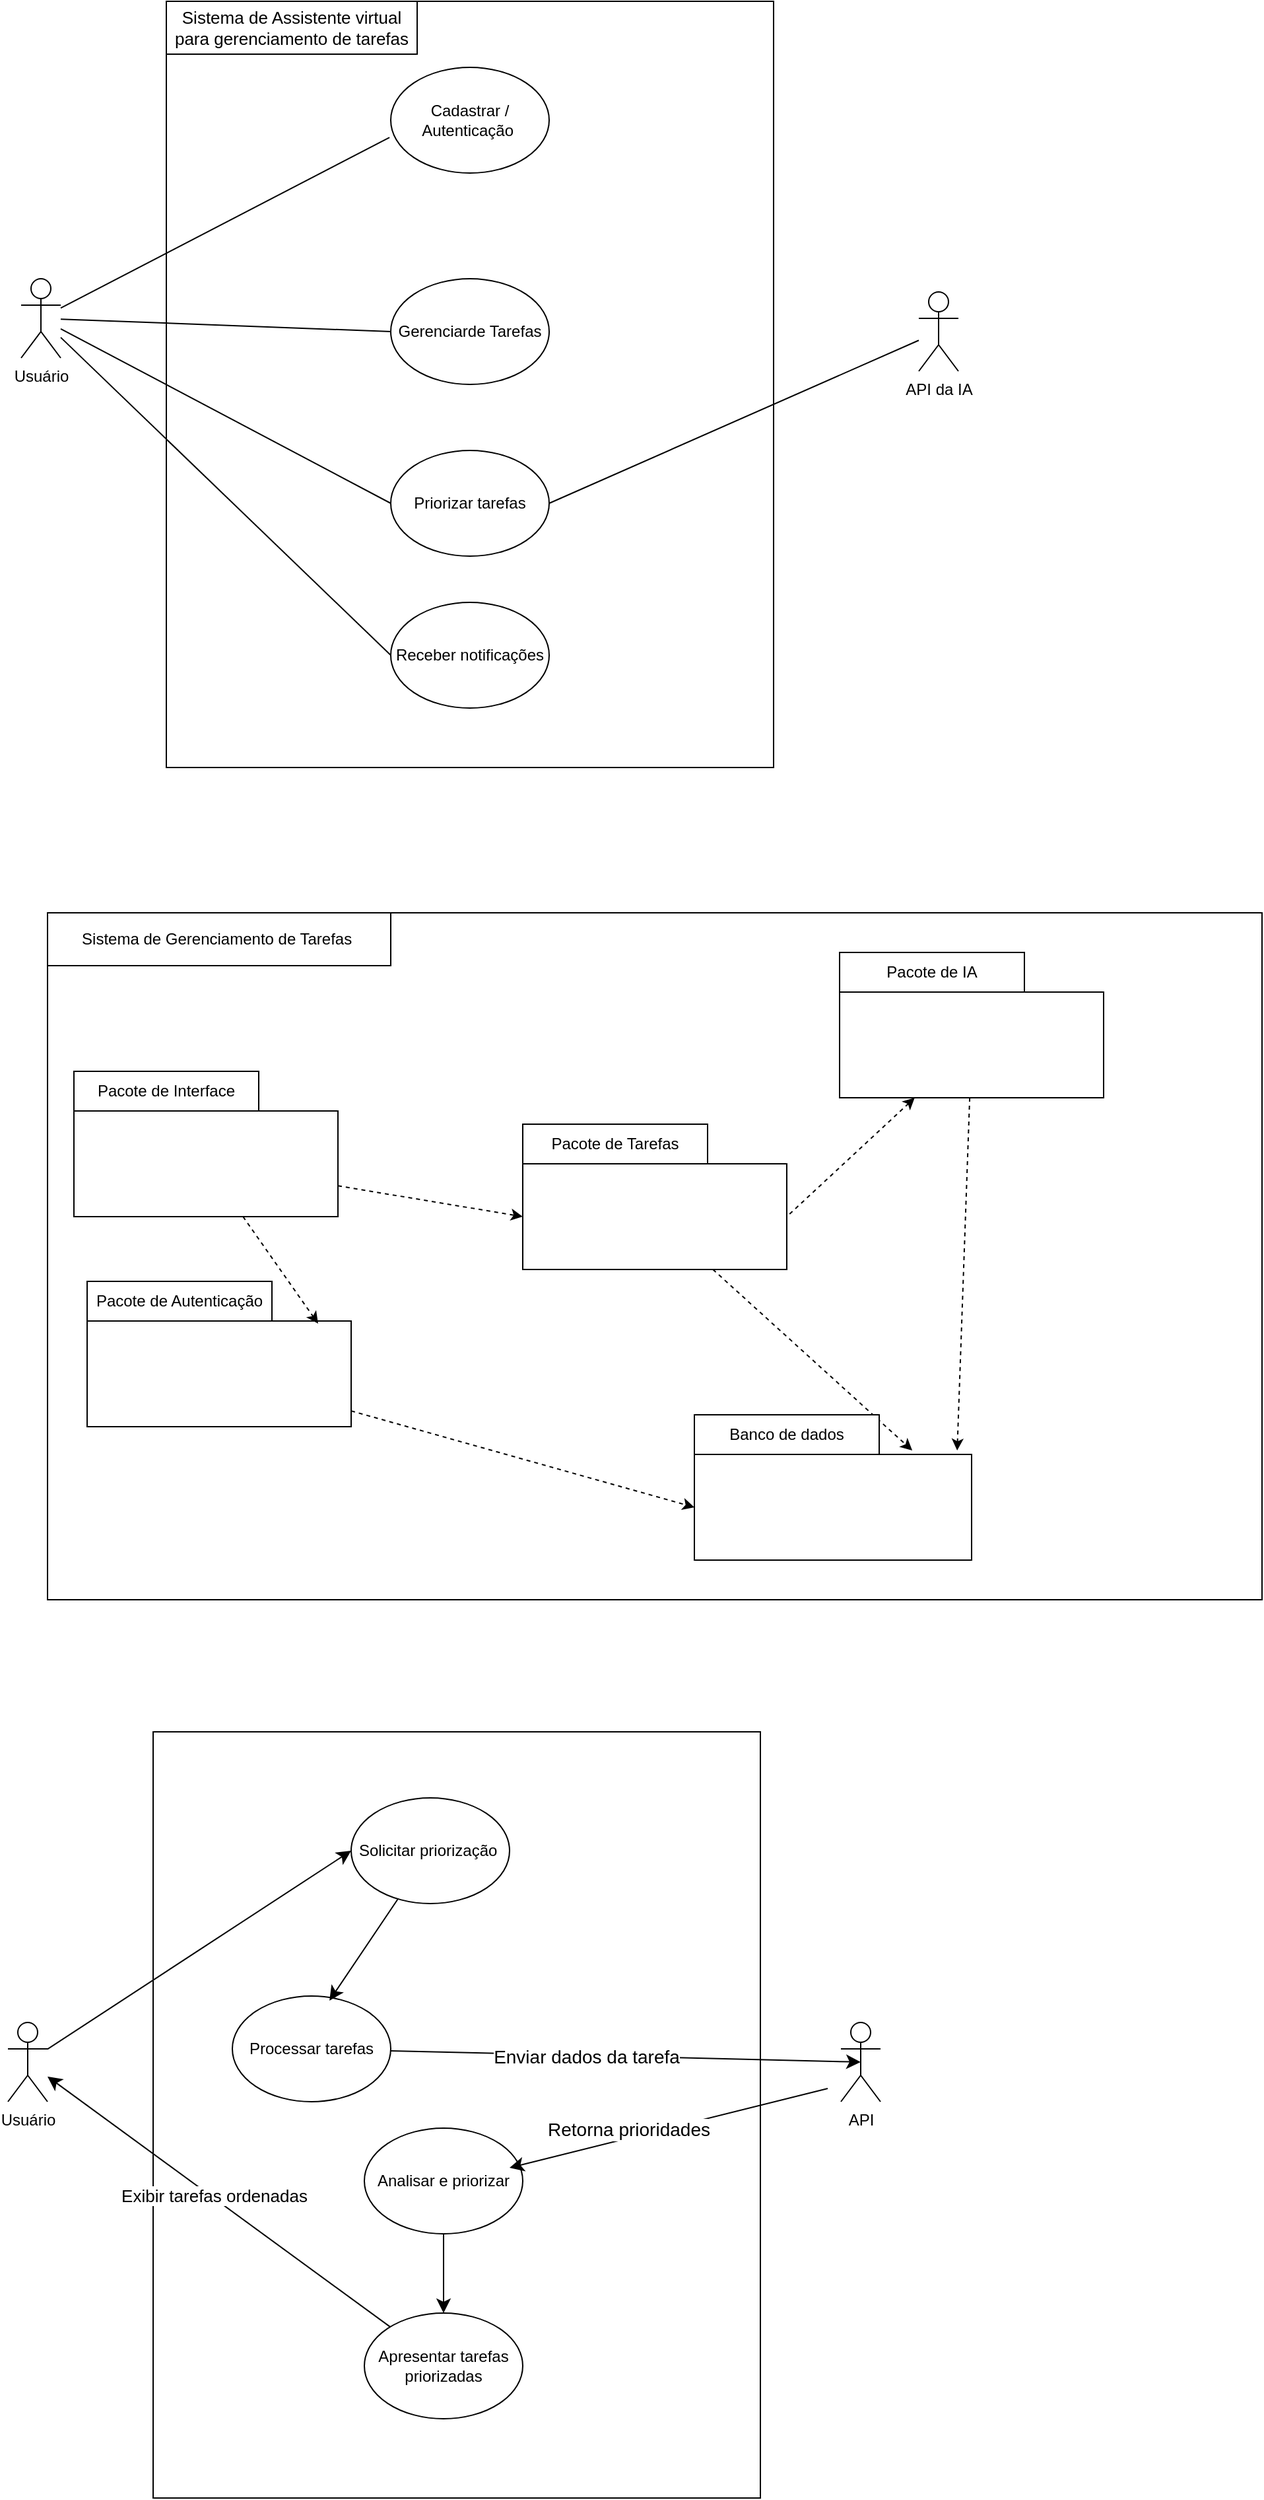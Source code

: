 <mxfile version="24.8.8">
  <diagram name="Página-1" id="xnhSj1A__kk7mviQiXZB">
    <mxGraphModel grid="1" page="1" gridSize="10" guides="1" tooltips="1" connect="1" arrows="1" fold="1" pageScale="1" pageWidth="827" pageHeight="1169" math="0" shadow="0">
      <root>
        <mxCell id="0" />
        <mxCell id="1" parent="0" />
        <mxCell id="Jh6KsuU36mjw0SWEJ8cj-1" value="" style="rounded=0;whiteSpace=wrap;html=1;" vertex="1" parent="1">
          <mxGeometry x="150" y="1400" width="460" height="580" as="geometry" />
        </mxCell>
        <mxCell id="hmejxC0yJ1-qc4BHg4bZ-14" value="" style="rounded=0;whiteSpace=wrap;html=1;" vertex="1" parent="1">
          <mxGeometry x="160" y="90" width="460" height="580" as="geometry" />
        </mxCell>
        <mxCell id="hmejxC0yJ1-qc4BHg4bZ-8" style="rounded=0;orthogonalLoop=1;jettySize=auto;html=1;entryX=0;entryY=0.5;entryDx=0;entryDy=0;endArrow=none;endFill=0;" edge="1" parent="1" source="hmejxC0yJ1-qc4BHg4bZ-1" target="hmejxC0yJ1-qc4BHg4bZ-4">
          <mxGeometry relative="1" as="geometry" />
        </mxCell>
        <mxCell id="hmejxC0yJ1-qc4BHg4bZ-9" style="rounded=0;orthogonalLoop=1;jettySize=auto;html=1;entryX=0;entryY=0.5;entryDx=0;entryDy=0;endArrow=none;endFill=0;" edge="1" parent="1" source="hmejxC0yJ1-qc4BHg4bZ-1" target="hmejxC0yJ1-qc4BHg4bZ-5">
          <mxGeometry relative="1" as="geometry" />
        </mxCell>
        <mxCell id="hmejxC0yJ1-qc4BHg4bZ-10" style="rounded=0;orthogonalLoop=1;jettySize=auto;html=1;entryX=0;entryY=0.5;entryDx=0;entryDy=0;endArrow=none;endFill=0;" edge="1" parent="1" source="hmejxC0yJ1-qc4BHg4bZ-1" target="hmejxC0yJ1-qc4BHg4bZ-6">
          <mxGeometry relative="1" as="geometry" />
        </mxCell>
        <mxCell id="hmejxC0yJ1-qc4BHg4bZ-1" value="Usuário" style="shape=umlActor;verticalLabelPosition=bottom;verticalAlign=top;html=1;outlineConnect=0;" vertex="1" parent="1">
          <mxGeometry x="50" y="300" width="30" height="60" as="geometry" />
        </mxCell>
        <mxCell id="hmejxC0yJ1-qc4BHg4bZ-13" style="rounded=0;orthogonalLoop=1;jettySize=auto;html=1;entryX=1;entryY=0.5;entryDx=0;entryDy=0;endArrow=none;endFill=0;" edge="1" parent="1" source="hmejxC0yJ1-qc4BHg4bZ-2" target="hmejxC0yJ1-qc4BHg4bZ-5">
          <mxGeometry relative="1" as="geometry" />
        </mxCell>
        <mxCell id="hmejxC0yJ1-qc4BHg4bZ-2" value="API da IA" style="shape=umlActor;verticalLabelPosition=bottom;verticalAlign=top;html=1;outlineConnect=0;" vertex="1" parent="1">
          <mxGeometry x="730" y="310" width="30" height="60" as="geometry" />
        </mxCell>
        <mxCell id="hmejxC0yJ1-qc4BHg4bZ-3" value="Cadastrar / Autenticação&amp;nbsp;" style="ellipse;whiteSpace=wrap;html=1;" vertex="1" parent="1">
          <mxGeometry x="330" y="140" width="120" height="80" as="geometry" />
        </mxCell>
        <mxCell id="hmejxC0yJ1-qc4BHg4bZ-4" value="Gerenciarde Tarefas" style="ellipse;whiteSpace=wrap;html=1;" vertex="1" parent="1">
          <mxGeometry x="330" y="300" width="120" height="80" as="geometry" />
        </mxCell>
        <mxCell id="hmejxC0yJ1-qc4BHg4bZ-5" value="Priorizar tarefas" style="ellipse;whiteSpace=wrap;html=1;" vertex="1" parent="1">
          <mxGeometry x="330" y="430" width="120" height="80" as="geometry" />
        </mxCell>
        <mxCell id="hmejxC0yJ1-qc4BHg4bZ-6" value="Receber notificações" style="ellipse;whiteSpace=wrap;html=1;" vertex="1" parent="1">
          <mxGeometry x="330" y="545" width="120" height="80" as="geometry" />
        </mxCell>
        <mxCell id="hmejxC0yJ1-qc4BHg4bZ-7" style="rounded=0;orthogonalLoop=1;jettySize=auto;html=1;entryX=-0.008;entryY=0.663;entryDx=0;entryDy=0;entryPerimeter=0;endArrow=none;endFill=0;" edge="1" parent="1" source="hmejxC0yJ1-qc4BHg4bZ-1" target="hmejxC0yJ1-qc4BHg4bZ-3">
          <mxGeometry relative="1" as="geometry" />
        </mxCell>
        <mxCell id="hmejxC0yJ1-qc4BHg4bZ-15" value="&lt;div style=&quot;&quot;&gt;&lt;span style=&quot;font-size: 13px; background-color: transparent; font-family: Arial, sans-serif; white-space-collapse: preserve;&quot;&gt;Sistema de Assistente virtual para gerenciamento de tarefas&lt;/span&gt;&lt;/div&gt;" style="rounded=0;whiteSpace=wrap;html=1;align=center;" vertex="1" parent="1">
          <mxGeometry x="160" y="90" width="190" height="40" as="geometry" />
        </mxCell>
        <mxCell id="hmejxC0yJ1-qc4BHg4bZ-18" value="" style="rounded=0;whiteSpace=wrap;html=1;" vertex="1" parent="1">
          <mxGeometry x="70" y="780" width="920" height="520" as="geometry" />
        </mxCell>
        <mxCell id="hmejxC0yJ1-qc4BHg4bZ-19" value="Sistema de Gerenciamento de Tarefas&amp;nbsp;" style="rounded=0;whiteSpace=wrap;html=1;" vertex="1" parent="1">
          <mxGeometry x="70" y="780" width="260" height="40" as="geometry" />
        </mxCell>
        <mxCell id="tkTPDbBCW89za-rj1rXC-2" style="rounded=0;orthogonalLoop=1;jettySize=auto;html=1;entryX=0;entryY=0.5;entryDx=0;entryDy=0;dashed=1;endArrow=classic;endFill=1;startArrow=none;startFill=0;" edge="1" parent="1" source="hmejxC0yJ1-qc4BHg4bZ-20" target="hmejxC0yJ1-qc4BHg4bZ-25">
          <mxGeometry relative="1" as="geometry" />
        </mxCell>
        <mxCell id="hmejxC0yJ1-qc4BHg4bZ-20" value="" style="rounded=0;whiteSpace=wrap;html=1;" vertex="1" parent="1">
          <mxGeometry x="90" y="930" width="200" height="80" as="geometry" />
        </mxCell>
        <mxCell id="hmejxC0yJ1-qc4BHg4bZ-21" value="Pacote de Interface" style="rounded=0;whiteSpace=wrap;html=1;" vertex="1" parent="1">
          <mxGeometry x="90" y="900" width="140" height="30" as="geometry" />
        </mxCell>
        <mxCell id="tkTPDbBCW89za-rj1rXC-3" style="rounded=0;orthogonalLoop=1;jettySize=auto;html=1;entryX=1;entryY=0.5;entryDx=0;entryDy=0;dashed=1;startArrow=classic;startFill=1;endArrow=none;endFill=0;" edge="1" parent="1" source="hmejxC0yJ1-qc4BHg4bZ-22" target="hmejxC0yJ1-qc4BHg4bZ-25">
          <mxGeometry relative="1" as="geometry" />
        </mxCell>
        <mxCell id="hmejxC0yJ1-qc4BHg4bZ-22" value="" style="rounded=0;whiteSpace=wrap;html=1;" vertex="1" parent="1">
          <mxGeometry x="670" y="840" width="200" height="80" as="geometry" />
        </mxCell>
        <mxCell id="tkTPDbBCW89za-rj1rXC-6" style="rounded=0;orthogonalLoop=1;jettySize=auto;html=1;entryX=0;entryY=0.5;entryDx=0;entryDy=0;startArrow=none;startFill=0;dashed=1;" edge="1" parent="1" source="hmejxC0yJ1-qc4BHg4bZ-23" target="hmejxC0yJ1-qc4BHg4bZ-24">
          <mxGeometry relative="1" as="geometry" />
        </mxCell>
        <mxCell id="hmejxC0yJ1-qc4BHg4bZ-23" value="" style="rounded=0;whiteSpace=wrap;html=1;" vertex="1" parent="1">
          <mxGeometry x="100" y="1089" width="200" height="80" as="geometry" />
        </mxCell>
        <mxCell id="hmejxC0yJ1-qc4BHg4bZ-24" value="" style="rounded=0;whiteSpace=wrap;html=1;" vertex="1" parent="1">
          <mxGeometry x="560" y="1190" width="210" height="80" as="geometry" />
        </mxCell>
        <mxCell id="tkTPDbBCW89za-rj1rXC-4" style="rounded=0;orthogonalLoop=1;jettySize=auto;html=1;entryX=0.786;entryY=-0.037;entryDx=0;entryDy=0;dashed=1;entryPerimeter=0;" edge="1" parent="1" source="hmejxC0yJ1-qc4BHg4bZ-25" target="hmejxC0yJ1-qc4BHg4bZ-24">
          <mxGeometry relative="1" as="geometry" />
        </mxCell>
        <mxCell id="hmejxC0yJ1-qc4BHg4bZ-25" value="" style="rounded=0;whiteSpace=wrap;html=1;" vertex="1" parent="1">
          <mxGeometry x="430" y="970" width="200" height="80" as="geometry" />
        </mxCell>
        <mxCell id="hmejxC0yJ1-qc4BHg4bZ-26" value="Pacote de Autenticação" style="rounded=0;whiteSpace=wrap;html=1;" vertex="1" parent="1">
          <mxGeometry x="100" y="1059" width="140" height="30" as="geometry" />
        </mxCell>
        <mxCell id="hmejxC0yJ1-qc4BHg4bZ-27" value="Pacote de Tarefas" style="rounded=0;whiteSpace=wrap;html=1;" vertex="1" parent="1">
          <mxGeometry x="430" y="940" width="140" height="30" as="geometry" />
        </mxCell>
        <mxCell id="hmejxC0yJ1-qc4BHg4bZ-28" value="Pacote de IA" style="rounded=0;whiteSpace=wrap;html=1;" vertex="1" parent="1">
          <mxGeometry x="670" y="810" width="140" height="30" as="geometry" />
        </mxCell>
        <mxCell id="hmejxC0yJ1-qc4BHg4bZ-29" value="Banco de dados" style="rounded=0;whiteSpace=wrap;html=1;" vertex="1" parent="1">
          <mxGeometry x="560" y="1160" width="140" height="30" as="geometry" />
        </mxCell>
        <mxCell id="tkTPDbBCW89za-rj1rXC-1" style="rounded=0;orthogonalLoop=1;jettySize=auto;html=1;entryX=0.875;entryY=0.025;entryDx=0;entryDy=0;entryPerimeter=0;startArrow=none;startFill=0;endArrow=classic;endFill=1;dashed=1;" edge="1" parent="1" source="hmejxC0yJ1-qc4BHg4bZ-20" target="hmejxC0yJ1-qc4BHg4bZ-23">
          <mxGeometry relative="1" as="geometry" />
        </mxCell>
        <mxCell id="tkTPDbBCW89za-rj1rXC-5" style="rounded=0;orthogonalLoop=1;jettySize=auto;html=1;entryX=0.948;entryY=-0.037;entryDx=0;entryDy=0;entryPerimeter=0;dashed=1;endArrow=classic;endFill=1;startArrow=none;startFill=0;" edge="1" parent="1" source="hmejxC0yJ1-qc4BHg4bZ-22" target="hmejxC0yJ1-qc4BHg4bZ-24">
          <mxGeometry relative="1" as="geometry" />
        </mxCell>
        <mxCell id="Jh6KsuU36mjw0SWEJ8cj-8" style="edgeStyle=none;curved=1;rounded=0;orthogonalLoop=1;jettySize=auto;html=1;entryX=0;entryY=0.5;entryDx=0;entryDy=0;fontSize=12;startSize=8;endSize=8;" edge="1" parent="1" source="Jh6KsuU36mjw0SWEJ8cj-2" target="Jh6KsuU36mjw0SWEJ8cj-4">
          <mxGeometry relative="1" as="geometry" />
        </mxCell>
        <mxCell id="Jh6KsuU36mjw0SWEJ8cj-2" value="Usuário" style="shape=umlActor;verticalLabelPosition=bottom;verticalAlign=top;html=1;outlineConnect=0;" vertex="1" parent="1">
          <mxGeometry x="40" y="1620" width="30" height="60" as="geometry" />
        </mxCell>
        <mxCell id="Jh6KsuU36mjw0SWEJ8cj-3" value="API" style="shape=umlActor;verticalLabelPosition=bottom;verticalAlign=top;html=1;outlineConnect=0;" vertex="1" parent="1">
          <mxGeometry x="671" y="1620" width="30" height="60" as="geometry" />
        </mxCell>
        <mxCell id="Jh6KsuU36mjw0SWEJ8cj-4" value="Solicitar priorização&amp;nbsp;" style="ellipse;whiteSpace=wrap;html=1;" vertex="1" parent="1">
          <mxGeometry x="300" y="1450" width="120" height="80" as="geometry" />
        </mxCell>
        <mxCell id="Jh6KsuU36mjw0SWEJ8cj-5" value="Processar tarefas" style="ellipse;whiteSpace=wrap;html=1;" vertex="1" parent="1">
          <mxGeometry x="210" y="1600" width="120" height="80" as="geometry" />
        </mxCell>
        <mxCell id="Jh6KsuU36mjw0SWEJ8cj-17" style="edgeStyle=none;curved=1;rounded=0;orthogonalLoop=1;jettySize=auto;html=1;entryX=0.5;entryY=0;entryDx=0;entryDy=0;fontSize=12;startSize=8;endSize=8;" edge="1" parent="1" source="Jh6KsuU36mjw0SWEJ8cj-6" target="Jh6KsuU36mjw0SWEJ8cj-7">
          <mxGeometry relative="1" as="geometry" />
        </mxCell>
        <mxCell id="Jh6KsuU36mjw0SWEJ8cj-6" value="Analisar e priorizar" style="ellipse;whiteSpace=wrap;html=1;" vertex="1" parent="1">
          <mxGeometry x="310" y="1700" width="120" height="80" as="geometry" />
        </mxCell>
        <mxCell id="Jh6KsuU36mjw0SWEJ8cj-18" style="edgeStyle=none;curved=1;rounded=0;orthogonalLoop=1;jettySize=auto;html=1;fontSize=12;startSize=8;endSize=8;" edge="1" parent="1" source="Jh6KsuU36mjw0SWEJ8cj-7" target="Jh6KsuU36mjw0SWEJ8cj-2">
          <mxGeometry relative="1" as="geometry" />
        </mxCell>
        <mxCell id="Jh6KsuU36mjw0SWEJ8cj-19" value="&lt;font style=&quot;font-size: 13px;&quot;&gt;Exibir tarefas ordenadas&lt;/font&gt;" style="edgeLabel;html=1;align=center;verticalAlign=middle;resizable=0;points=[];fontSize=12;" connectable="0" vertex="1" parent="Jh6KsuU36mjw0SWEJ8cj-18">
          <mxGeometry x="0.04" y="-2" relative="1" as="geometry">
            <mxPoint as="offset" />
          </mxGeometry>
        </mxCell>
        <mxCell id="Jh6KsuU36mjw0SWEJ8cj-7" value="Apresentar tarefas priorizadas" style="ellipse;whiteSpace=wrap;html=1;" vertex="1" parent="1">
          <mxGeometry x="310" y="1840" width="120" height="80" as="geometry" />
        </mxCell>
        <mxCell id="Jh6KsuU36mjw0SWEJ8cj-10" style="edgeStyle=none;curved=1;rounded=0;orthogonalLoop=1;jettySize=auto;html=1;entryX=0.613;entryY=0.043;entryDx=0;entryDy=0;entryPerimeter=0;fontSize=12;startSize=8;endSize=8;" edge="1" parent="1" source="Jh6KsuU36mjw0SWEJ8cj-4" target="Jh6KsuU36mjw0SWEJ8cj-5">
          <mxGeometry relative="1" as="geometry" />
        </mxCell>
        <mxCell id="Jh6KsuU36mjw0SWEJ8cj-13" style="edgeStyle=none;curved=1;rounded=0;orthogonalLoop=1;jettySize=auto;html=1;entryX=0.5;entryY=0.5;entryDx=0;entryDy=0;entryPerimeter=0;fontSize=12;startSize=8;endSize=8;" edge="1" parent="1" source="Jh6KsuU36mjw0SWEJ8cj-5" target="Jh6KsuU36mjw0SWEJ8cj-3">
          <mxGeometry relative="1" as="geometry" />
        </mxCell>
        <mxCell id="Jh6KsuU36mjw0SWEJ8cj-14" value="&lt;font style=&quot;font-size: 14px;&quot;&gt;Enviar dados da tarefa&lt;/font&gt;" style="edgeLabel;html=1;align=center;verticalAlign=middle;resizable=0;points=[];fontSize=12;" connectable="0" vertex="1" parent="Jh6KsuU36mjw0SWEJ8cj-13">
          <mxGeometry x="-0.17" y="-1" relative="1" as="geometry">
            <mxPoint as="offset" />
          </mxGeometry>
        </mxCell>
        <mxCell id="Jh6KsuU36mjw0SWEJ8cj-15" style="edgeStyle=none;curved=1;rounded=0;orthogonalLoop=1;jettySize=auto;html=1;fontSize=12;startSize=8;endSize=8;exitX=0;exitY=1;exitDx=0;exitDy=0;exitPerimeter=0;entryX=1;entryY=0.5;entryDx=0;entryDy=0;" edge="1" parent="1">
          <mxGeometry relative="1" as="geometry">
            <mxPoint x="661" y="1670" as="sourcePoint" />
            <mxPoint x="420" y="1730" as="targetPoint" />
          </mxGeometry>
        </mxCell>
        <mxCell id="Jh6KsuU36mjw0SWEJ8cj-16" value="&lt;font style=&quot;font-size: 14px;&quot;&gt;Retorna prioridades&lt;/font&gt;" style="edgeLabel;html=1;align=center;verticalAlign=middle;resizable=0;points=[];fontSize=12;" connectable="0" vertex="1" parent="Jh6KsuU36mjw0SWEJ8cj-15">
          <mxGeometry x="-0.185" y="1" relative="1" as="geometry">
            <mxPoint x="-53" y="5" as="offset" />
          </mxGeometry>
        </mxCell>
      </root>
    </mxGraphModel>
  </diagram>
</mxfile>
